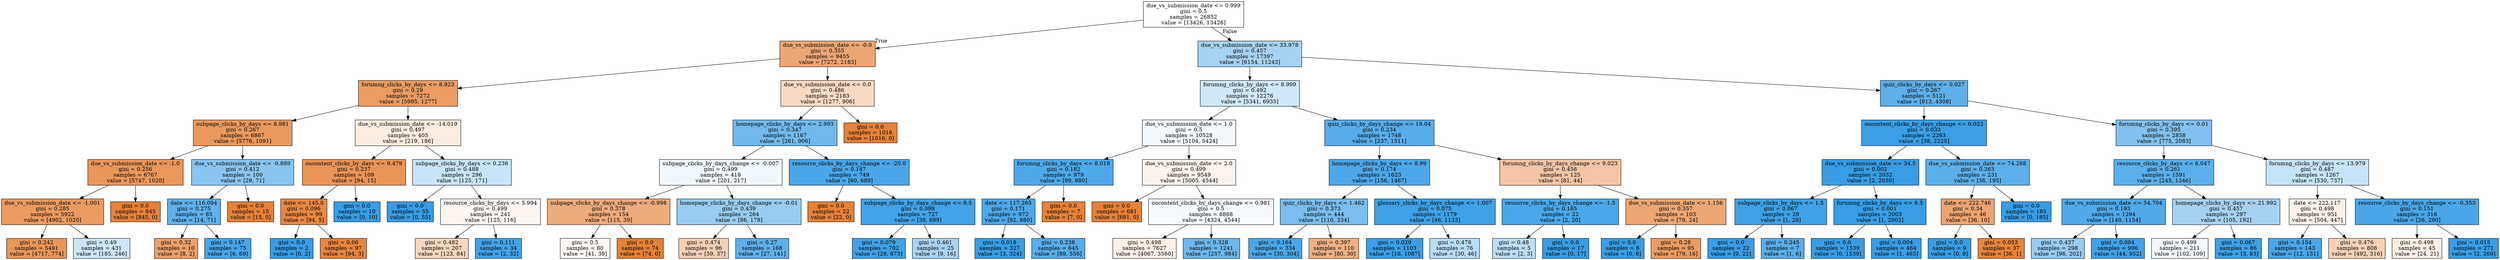 digraph Tree {
node [shape=box, style="filled", color="black"] ;
0 [label="due_vs_submission_date <= 0.999\ngini = 0.5\nsamples = 26852\nvalue = [13426, 13426]", fillcolor="#e5813900"] ;
1 [label="due_vs_submission_date <= -0.0\ngini = 0.355\nsamples = 9455\nvalue = [7272, 2183]", fillcolor="#e58139b2"] ;
0 -> 1 [labeldistance=2.5, labelangle=45, headlabel="True"] ;
2 [label="forumng_clicks_by_days <= 8.923\ngini = 0.29\nsamples = 7272\nvalue = [5995, 1277]", fillcolor="#e58139c9"] ;
1 -> 2 ;
3 [label="subpage_clicks_by_days <= 8.981\ngini = 0.267\nsamples = 6867\nvalue = [5776, 1091]", fillcolor="#e58139cf"] ;
2 -> 3 ;
4 [label="due_vs_submission_date <= -1.0\ngini = 0.256\nsamples = 6767\nvalue = [5747, 1020]", fillcolor="#e58139d2"] ;
3 -> 4 ;
5 [label="due_vs_submission_date <= -1.001\ngini = 0.285\nsamples = 5922\nvalue = [4902, 1020]", fillcolor="#e58139ca"] ;
4 -> 5 ;
6 [label="gini = 0.242\nsamples = 5491\nvalue = [4717, 774]", fillcolor="#e58139d5"] ;
5 -> 6 ;
7 [label="gini = 0.49\nsamples = 431\nvalue = [185, 246]", fillcolor="#399de53f"] ;
5 -> 7 ;
8 [label="gini = 0.0\nsamples = 845\nvalue = [845, 0]", fillcolor="#e58139ff"] ;
4 -> 8 ;
9 [label="due_vs_submission_date <= -0.889\ngini = 0.412\nsamples = 100\nvalue = [29, 71]", fillcolor="#399de597"] ;
3 -> 9 ;
10 [label="date <= 116.094\ngini = 0.275\nsamples = 85\nvalue = [14, 71]", fillcolor="#399de5cd"] ;
9 -> 10 ;
11 [label="gini = 0.32\nsamples = 10\nvalue = [8, 2]", fillcolor="#e58139bf"] ;
10 -> 11 ;
12 [label="gini = 0.147\nsamples = 75\nvalue = [6, 69]", fillcolor="#399de5e9"] ;
10 -> 12 ;
13 [label="gini = 0.0\nsamples = 15\nvalue = [15, 0]", fillcolor="#e58139ff"] ;
9 -> 13 ;
14 [label="due_vs_submission_date <= -14.019\ngini = 0.497\nsamples = 405\nvalue = [219, 186]", fillcolor="#e5813926"] ;
2 -> 14 ;
15 [label="oucontent_clicks_by_days <= 9.479\ngini = 0.237\nsamples = 109\nvalue = [94, 15]", fillcolor="#e58139d6"] ;
14 -> 15 ;
16 [label="date <= 145.0\ngini = 0.096\nsamples = 99\nvalue = [94, 5]", fillcolor="#e58139f1"] ;
15 -> 16 ;
17 [label="gini = 0.0\nsamples = 2\nvalue = [0, 2]", fillcolor="#399de5ff"] ;
16 -> 17 ;
18 [label="gini = 0.06\nsamples = 97\nvalue = [94, 3]", fillcolor="#e58139f7"] ;
16 -> 18 ;
19 [label="gini = 0.0\nsamples = 10\nvalue = [0, 10]", fillcolor="#399de5ff"] ;
15 -> 19 ;
20 [label="subpage_clicks_by_days <= 0.236\ngini = 0.488\nsamples = 296\nvalue = [125, 171]", fillcolor="#399de545"] ;
14 -> 20 ;
21 [label="gini = 0.0\nsamples = 55\nvalue = [0, 55]", fillcolor="#399de5ff"] ;
20 -> 21 ;
22 [label="resource_clicks_by_days <= 5.994\ngini = 0.499\nsamples = 241\nvalue = [125, 116]", fillcolor="#e5813912"] ;
20 -> 22 ;
23 [label="gini = 0.482\nsamples = 207\nvalue = [123, 84]", fillcolor="#e5813951"] ;
22 -> 23 ;
24 [label="gini = 0.111\nsamples = 34\nvalue = [2, 32]", fillcolor="#399de5ef"] ;
22 -> 24 ;
25 [label="due_vs_submission_date <= 0.0\ngini = 0.486\nsamples = 2183\nvalue = [1277, 906]", fillcolor="#e581394a"] ;
1 -> 25 ;
26 [label="homepage_clicks_by_days <= 2.993\ngini = 0.347\nsamples = 1167\nvalue = [261, 906]", fillcolor="#399de5b6"] ;
25 -> 26 ;
27 [label="subpage_clicks_by_days_change <= -0.007\ngini = 0.499\nsamples = 418\nvalue = [201, 217]", fillcolor="#399de513"] ;
26 -> 27 ;
28 [label="subpage_clicks_by_days_change <= -0.998\ngini = 0.378\nsamples = 154\nvalue = [115, 39]", fillcolor="#e58139a9"] ;
27 -> 28 ;
29 [label="gini = 0.5\nsamples = 80\nvalue = [41, 39]", fillcolor="#e581390c"] ;
28 -> 29 ;
30 [label="gini = 0.0\nsamples = 74\nvalue = [74, 0]", fillcolor="#e58139ff"] ;
28 -> 30 ;
31 [label="homepage_clicks_by_days_change <= -0.01\ngini = 0.439\nsamples = 264\nvalue = [86, 178]", fillcolor="#399de584"] ;
27 -> 31 ;
32 [label="gini = 0.474\nsamples = 96\nvalue = [59, 37]", fillcolor="#e581395f"] ;
31 -> 32 ;
33 [label="gini = 0.27\nsamples = 168\nvalue = [27, 141]", fillcolor="#399de5ce"] ;
31 -> 33 ;
34 [label="resource_clicks_by_days_change <= -20.0\ngini = 0.147\nsamples = 749\nvalue = [60, 689]", fillcolor="#399de5e9"] ;
26 -> 34 ;
35 [label="gini = 0.0\nsamples = 22\nvalue = [22, 0]", fillcolor="#e58139ff"] ;
34 -> 35 ;
36 [label="subpage_clicks_by_days_change <= 9.5\ngini = 0.099\nsamples = 727\nvalue = [38, 689]", fillcolor="#399de5f1"] ;
34 -> 36 ;
37 [label="gini = 0.079\nsamples = 702\nvalue = [29, 673]", fillcolor="#399de5f4"] ;
36 -> 37 ;
38 [label="gini = 0.461\nsamples = 25\nvalue = [9, 16]", fillcolor="#399de570"] ;
36 -> 38 ;
39 [label="gini = 0.0\nsamples = 1016\nvalue = [1016, 0]", fillcolor="#e58139ff"] ;
25 -> 39 ;
40 [label="due_vs_submission_date <= 33.978\ngini = 0.457\nsamples = 17397\nvalue = [6154, 11243]", fillcolor="#399de573"] ;
0 -> 40 [labeldistance=2.5, labelangle=-45, headlabel="False"] ;
41 [label="forumng_clicks_by_days <= 8.999\ngini = 0.492\nsamples = 12276\nvalue = [5341, 6935]", fillcolor="#399de53b"] ;
40 -> 41 ;
42 [label="due_vs_submission_date <= 1.0\ngini = 0.5\nsamples = 10528\nvalue = [5104, 5424]", fillcolor="#399de50f"] ;
41 -> 42 ;
43 [label="forumng_clicks_by_days <= 8.018\ngini = 0.182\nsamples = 979\nvalue = [99, 880]", fillcolor="#399de5e2"] ;
42 -> 43 ;
44 [label="date <= 117.265\ngini = 0.171\nsamples = 972\nvalue = [92, 880]", fillcolor="#399de5e4"] ;
43 -> 44 ;
45 [label="gini = 0.018\nsamples = 327\nvalue = [3, 324]", fillcolor="#399de5fd"] ;
44 -> 45 ;
46 [label="gini = 0.238\nsamples = 645\nvalue = [89, 556]", fillcolor="#399de5d6"] ;
44 -> 46 ;
47 [label="gini = 0.0\nsamples = 7\nvalue = [7, 0]", fillcolor="#e58139ff"] ;
43 -> 47 ;
48 [label="due_vs_submission_date <= 2.0\ngini = 0.499\nsamples = 9549\nvalue = [5005, 4544]", fillcolor="#e5813917"] ;
42 -> 48 ;
49 [label="gini = 0.0\nsamples = 681\nvalue = [681, 0]", fillcolor="#e58139ff"] ;
48 -> 49 ;
50 [label="oucontent_clicks_by_days_change <= 0.981\ngini = 0.5\nsamples = 8868\nvalue = [4324, 4544]", fillcolor="#399de50c"] ;
48 -> 50 ;
51 [label="gini = 0.498\nsamples = 7627\nvalue = [4067, 3560]", fillcolor="#e5813920"] ;
50 -> 51 ;
52 [label="gini = 0.328\nsamples = 1241\nvalue = [257, 984]", fillcolor="#399de5bc"] ;
50 -> 52 ;
53 [label="quiz_clicks_by_days_change <= 19.04\ngini = 0.234\nsamples = 1748\nvalue = [237, 1511]", fillcolor="#399de5d7"] ;
41 -> 53 ;
54 [label="homepage_clicks_by_days <= 8.99\ngini = 0.174\nsamples = 1623\nvalue = [156, 1467]", fillcolor="#399de5e4"] ;
53 -> 54 ;
55 [label="quiz_clicks_by_days <= 1.462\ngini = 0.373\nsamples = 444\nvalue = [110, 334]", fillcolor="#399de5ab"] ;
54 -> 55 ;
56 [label="gini = 0.164\nsamples = 334\nvalue = [30, 304]", fillcolor="#399de5e6"] ;
55 -> 56 ;
57 [label="gini = 0.397\nsamples = 110\nvalue = [80, 30]", fillcolor="#e581399f"] ;
55 -> 57 ;
58 [label="glossary_clicks_by_days_change <= 1.007\ngini = 0.075\nsamples = 1179\nvalue = [46, 1133]", fillcolor="#399de5f5"] ;
54 -> 58 ;
59 [label="gini = 0.029\nsamples = 1103\nvalue = [16, 1087]", fillcolor="#399de5fb"] ;
58 -> 59 ;
60 [label="gini = 0.478\nsamples = 76\nvalue = [30, 46]", fillcolor="#399de559"] ;
58 -> 60 ;
61 [label="forumng_clicks_by_days_change <= 9.023\ngini = 0.456\nsamples = 125\nvalue = [81, 44]", fillcolor="#e5813974"] ;
53 -> 61 ;
62 [label="resource_clicks_by_days_change <= -1.5\ngini = 0.165\nsamples = 22\nvalue = [2, 20]", fillcolor="#399de5e6"] ;
61 -> 62 ;
63 [label="gini = 0.48\nsamples = 5\nvalue = [2, 3]", fillcolor="#399de555"] ;
62 -> 63 ;
64 [label="gini = 0.0\nsamples = 17\nvalue = [0, 17]", fillcolor="#399de5ff"] ;
62 -> 64 ;
65 [label="due_vs_submission_date <= 1.156\ngini = 0.357\nsamples = 103\nvalue = [79, 24]", fillcolor="#e58139b2"] ;
61 -> 65 ;
66 [label="gini = 0.0\nsamples = 8\nvalue = [0, 8]", fillcolor="#399de5ff"] ;
65 -> 66 ;
67 [label="gini = 0.28\nsamples = 95\nvalue = [79, 16]", fillcolor="#e58139cb"] ;
65 -> 67 ;
68 [label="quiz_clicks_by_days <= 0.027\ngini = 0.267\nsamples = 5121\nvalue = [813, 4308]", fillcolor="#399de5cf"] ;
40 -> 68 ;
69 [label="oucontent_clicks_by_days_change <= 0.022\ngini = 0.033\nsamples = 2263\nvalue = [38, 2225]", fillcolor="#399de5fb"] ;
68 -> 69 ;
70 [label="due_vs_submission_date <= 34.5\ngini = 0.002\nsamples = 2032\nvalue = [2, 2030]", fillcolor="#399de5ff"] ;
69 -> 70 ;
71 [label="subpage_clicks_by_days <= 1.5\ngini = 0.067\nsamples = 29\nvalue = [1, 28]", fillcolor="#399de5f6"] ;
70 -> 71 ;
72 [label="gini = 0.0\nsamples = 22\nvalue = [0, 22]", fillcolor="#399de5ff"] ;
71 -> 72 ;
73 [label="gini = 0.245\nsamples = 7\nvalue = [1, 6]", fillcolor="#399de5d4"] ;
71 -> 73 ;
74 [label="forumng_clicks_by_days <= 6.5\ngini = 0.001\nsamples = 2003\nvalue = [1, 2002]", fillcolor="#399de5ff"] ;
70 -> 74 ;
75 [label="gini = 0.0\nsamples = 1539\nvalue = [0, 1539]", fillcolor="#399de5ff"] ;
74 -> 75 ;
76 [label="gini = 0.004\nsamples = 464\nvalue = [1, 463]", fillcolor="#399de5fe"] ;
74 -> 76 ;
77 [label="due_vs_submission_date <= 74.268\ngini = 0.263\nsamples = 231\nvalue = [36, 195]", fillcolor="#399de5d0"] ;
69 -> 77 ;
78 [label="date <= 222.746\ngini = 0.34\nsamples = 46\nvalue = [36, 10]", fillcolor="#e58139b8"] ;
77 -> 78 ;
79 [label="gini = 0.0\nsamples = 9\nvalue = [0, 9]", fillcolor="#399de5ff"] ;
78 -> 79 ;
80 [label="gini = 0.053\nsamples = 37\nvalue = [36, 1]", fillcolor="#e58139f8"] ;
78 -> 80 ;
81 [label="gini = 0.0\nsamples = 185\nvalue = [0, 185]", fillcolor="#399de5ff"] ;
77 -> 81 ;
82 [label="forumng_clicks_by_days <= 0.01\ngini = 0.395\nsamples = 2858\nvalue = [775, 2083]", fillcolor="#399de5a0"] ;
68 -> 82 ;
83 [label="resource_clicks_by_days <= 6.047\ngini = 0.261\nsamples = 1591\nvalue = [245, 1346]", fillcolor="#399de5d1"] ;
82 -> 83 ;
84 [label="due_vs_submission_date <= 54.704\ngini = 0.193\nsamples = 1294\nvalue = [140, 1154]", fillcolor="#399de5e0"] ;
83 -> 84 ;
85 [label="gini = 0.437\nsamples = 298\nvalue = [96, 202]", fillcolor="#399de586"] ;
84 -> 85 ;
86 [label="gini = 0.084\nsamples = 996\nvalue = [44, 952]", fillcolor="#399de5f3"] ;
84 -> 86 ;
87 [label="homepage_clicks_by_days <= 21.992\ngini = 0.457\nsamples = 297\nvalue = [105, 192]", fillcolor="#399de574"] ;
83 -> 87 ;
88 [label="gini = 0.499\nsamples = 211\nvalue = [102, 109]", fillcolor="#399de510"] ;
87 -> 88 ;
89 [label="gini = 0.067\nsamples = 86\nvalue = [3, 83]", fillcolor="#399de5f6"] ;
87 -> 89 ;
90 [label="forumng_clicks_by_days <= 13.979\ngini = 0.487\nsamples = 1267\nvalue = [530, 737]", fillcolor="#399de548"] ;
82 -> 90 ;
91 [label="date <= 222.117\ngini = 0.498\nsamples = 951\nvalue = [504, 447]", fillcolor="#e581391d"] ;
90 -> 91 ;
92 [label="gini = 0.154\nsamples = 143\nvalue = [12, 131]", fillcolor="#399de5e8"] ;
91 -> 92 ;
93 [label="gini = 0.476\nsamples = 808\nvalue = [492, 316]", fillcolor="#e581395b"] ;
91 -> 93 ;
94 [label="resource_clicks_by_days_change <= -0.353\ngini = 0.151\nsamples = 316\nvalue = [26, 290]", fillcolor="#399de5e8"] ;
90 -> 94 ;
95 [label="gini = 0.498\nsamples = 45\nvalue = [24, 21]", fillcolor="#e5813920"] ;
94 -> 95 ;
96 [label="gini = 0.015\nsamples = 271\nvalue = [2, 269]", fillcolor="#399de5fd"] ;
94 -> 96 ;
}